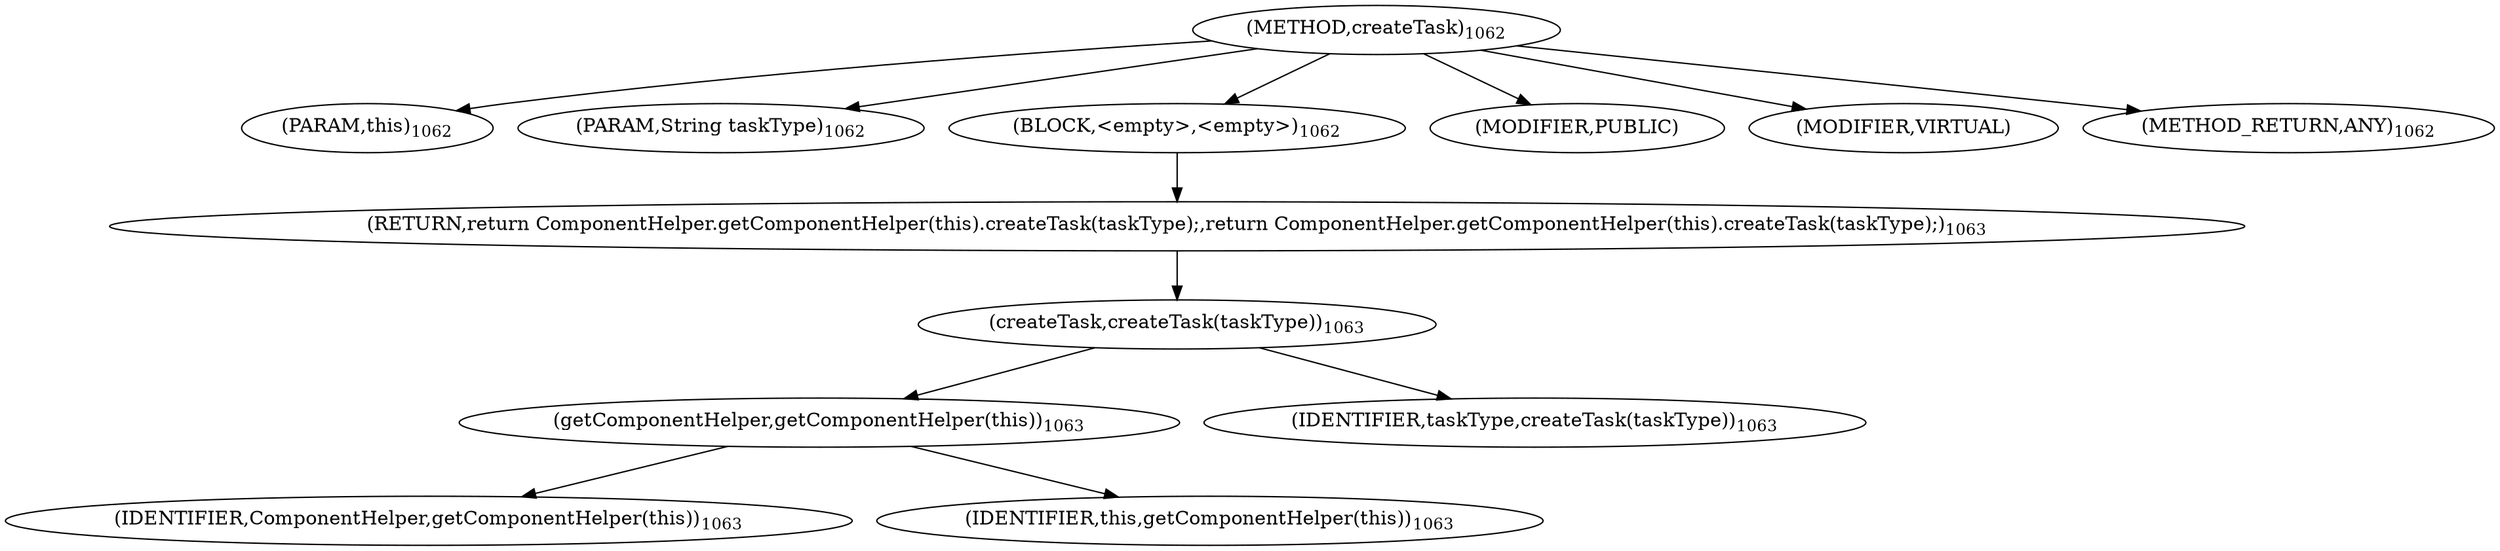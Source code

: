 digraph "createTask" {  
"1592" [label = <(METHOD,createTask)<SUB>1062</SUB>> ]
"113" [label = <(PARAM,this)<SUB>1062</SUB>> ]
"1593" [label = <(PARAM,String taskType)<SUB>1062</SUB>> ]
"1594" [label = <(BLOCK,&lt;empty&gt;,&lt;empty&gt;)<SUB>1062</SUB>> ]
"1595" [label = <(RETURN,return ComponentHelper.getComponentHelper(this).createTask(taskType);,return ComponentHelper.getComponentHelper(this).createTask(taskType);)<SUB>1063</SUB>> ]
"1596" [label = <(createTask,createTask(taskType))<SUB>1063</SUB>> ]
"1597" [label = <(getComponentHelper,getComponentHelper(this))<SUB>1063</SUB>> ]
"1598" [label = <(IDENTIFIER,ComponentHelper,getComponentHelper(this))<SUB>1063</SUB>> ]
"112" [label = <(IDENTIFIER,this,getComponentHelper(this))<SUB>1063</SUB>> ]
"1599" [label = <(IDENTIFIER,taskType,createTask(taskType))<SUB>1063</SUB>> ]
"1600" [label = <(MODIFIER,PUBLIC)> ]
"1601" [label = <(MODIFIER,VIRTUAL)> ]
"1602" [label = <(METHOD_RETURN,ANY)<SUB>1062</SUB>> ]
  "1592" -> "113" 
  "1592" -> "1593" 
  "1592" -> "1594" 
  "1592" -> "1600" 
  "1592" -> "1601" 
  "1592" -> "1602" 
  "1594" -> "1595" 
  "1595" -> "1596" 
  "1596" -> "1597" 
  "1596" -> "1599" 
  "1597" -> "1598" 
  "1597" -> "112" 
}
